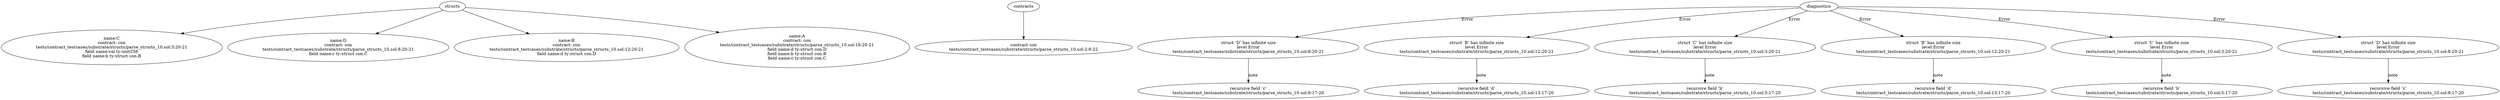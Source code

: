 strict digraph "tests/contract_testcases/substrate/structs/parse_structs_10.sol" {
	C [label="name:C\ncontract: con\ntests/contract_testcases/substrate/structs/parse_structs_10.sol:3:20-21\nfield name:val ty:uint256\nfield name:b ty:struct con.B"]
	D [label="name:D\ncontract: con\ntests/contract_testcases/substrate/structs/parse_structs_10.sol:8:20-21\nfield name:c ty:struct con.C"]
	B [label="name:B\ncontract: con\ntests/contract_testcases/substrate/structs/parse_structs_10.sol:12:20-21\nfield name:d ty:struct con.D"]
	A [label="name:A\ncontract: con\ntests/contract_testcases/substrate/structs/parse_structs_10.sol:16:20-21\nfield name:d ty:struct con.D\nfield name:b ty:struct con.B\nfield name:c ty:struct con.C"]
	contract [label="contract con\ntests/contract_testcases/substrate/structs/parse_structs_10.sol:2:9-22"]
	diagnostic [label="struct ‘D’ has infinite size\nlevel Error\ntests/contract_testcases/substrate/structs/parse_structs_10.sol:8:20-21"]
	note [label="recursive field ‘c’\ntests/contract_testcases/substrate/structs/parse_structs_10.sol:9:17-20"]
	diagnostic_11 [label="struct ‘B’ has infinite size\nlevel Error\ntests/contract_testcases/substrate/structs/parse_structs_10.sol:12:20-21"]
	note_12 [label="recursive field ‘d’\ntests/contract_testcases/substrate/structs/parse_structs_10.sol:13:17-20"]
	diagnostic_13 [label="struct ‘C’ has infinite size\nlevel Error\ntests/contract_testcases/substrate/structs/parse_structs_10.sol:3:20-21"]
	note_14 [label="recursive field ‘b’\ntests/contract_testcases/substrate/structs/parse_structs_10.sol:5:17-20"]
	diagnostic_15 [label="struct ‘B’ has infinite size\nlevel Error\ntests/contract_testcases/substrate/structs/parse_structs_10.sol:12:20-21"]
	note_16 [label="recursive field ‘d’\ntests/contract_testcases/substrate/structs/parse_structs_10.sol:13:17-20"]
	diagnostic_17 [label="struct ‘C’ has infinite size\nlevel Error\ntests/contract_testcases/substrate/structs/parse_structs_10.sol:3:20-21"]
	note_18 [label="recursive field ‘b’\ntests/contract_testcases/substrate/structs/parse_structs_10.sol:5:17-20"]
	diagnostic_19 [label="struct ‘D’ has infinite size\nlevel Error\ntests/contract_testcases/substrate/structs/parse_structs_10.sol:8:20-21"]
	note_20 [label="recursive field ‘c’\ntests/contract_testcases/substrate/structs/parse_structs_10.sol:9:17-20"]
	structs -> C
	structs -> D
	structs -> B
	structs -> A
	contracts -> contract
	diagnostics -> diagnostic [label="Error"]
	diagnostic -> note [label="note"]
	diagnostics -> diagnostic_11 [label="Error"]
	diagnostic_11 -> note_12 [label="note"]
	diagnostics -> diagnostic_13 [label="Error"]
	diagnostic_13 -> note_14 [label="note"]
	diagnostics -> diagnostic_15 [label="Error"]
	diagnostic_15 -> note_16 [label="note"]
	diagnostics -> diagnostic_17 [label="Error"]
	diagnostic_17 -> note_18 [label="note"]
	diagnostics -> diagnostic_19 [label="Error"]
	diagnostic_19 -> note_20 [label="note"]
}
